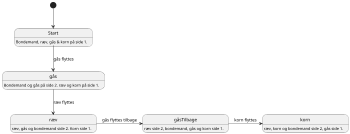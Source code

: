@startuml
'https://plantuml.com/state-diagram

scale 350 width
[*] --> Start
Start: Bondemand, ræv, gås & korn på side 1.

Start --> gås: gås flyttes
gås: Bondemand og gås på side 2. ræv og korn på side 1.

gås --> ræv: ræv flyttes
ræv: ræv, gås og bondemand side 2. Korn side 1.

ræv -> gåsTilbage: gås flyttes tilbage
gåsTilbage: ræv side 2, bondemand, gås og korn side 1.

gåsTilbage -> korn: korn flyttes
korn: ræv, korn og bondemand side 2, gås side 1.



@enduml